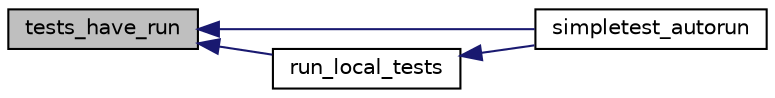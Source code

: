 digraph "tests_have_run"
{
  edge [fontname="Helvetica",fontsize="10",labelfontname="Helvetica",labelfontsize="10"];
  node [fontname="Helvetica",fontsize="10",shape=record];
  rankdir="LR";
  Node1 [label="tests_have_run",height=0.2,width=0.4,color="black", fillcolor="grey75", style="filled" fontcolor="black"];
  Node1 -> Node2 [dir="back",color="midnightblue",fontsize="10",style="solid",fontname="Helvetica"];
  Node2 [label="simpletest_autorun",height=0.2,width=0.4,color="black", fillcolor="white", style="filled",URL="$autorun_8php.html#ac24b70787a5417eb06e71938033c544a"];
  Node1 -> Node3 [dir="back",color="midnightblue",fontsize="10",style="solid",fontname="Helvetica"];
  Node3 [label="run_local_tests",height=0.2,width=0.4,color="black", fillcolor="white", style="filled",URL="$autorun_8php.html#ac18fe2857cb389573854618f3864d7ba"];
  Node3 -> Node2 [dir="back",color="midnightblue",fontsize="10",style="solid",fontname="Helvetica"];
}
